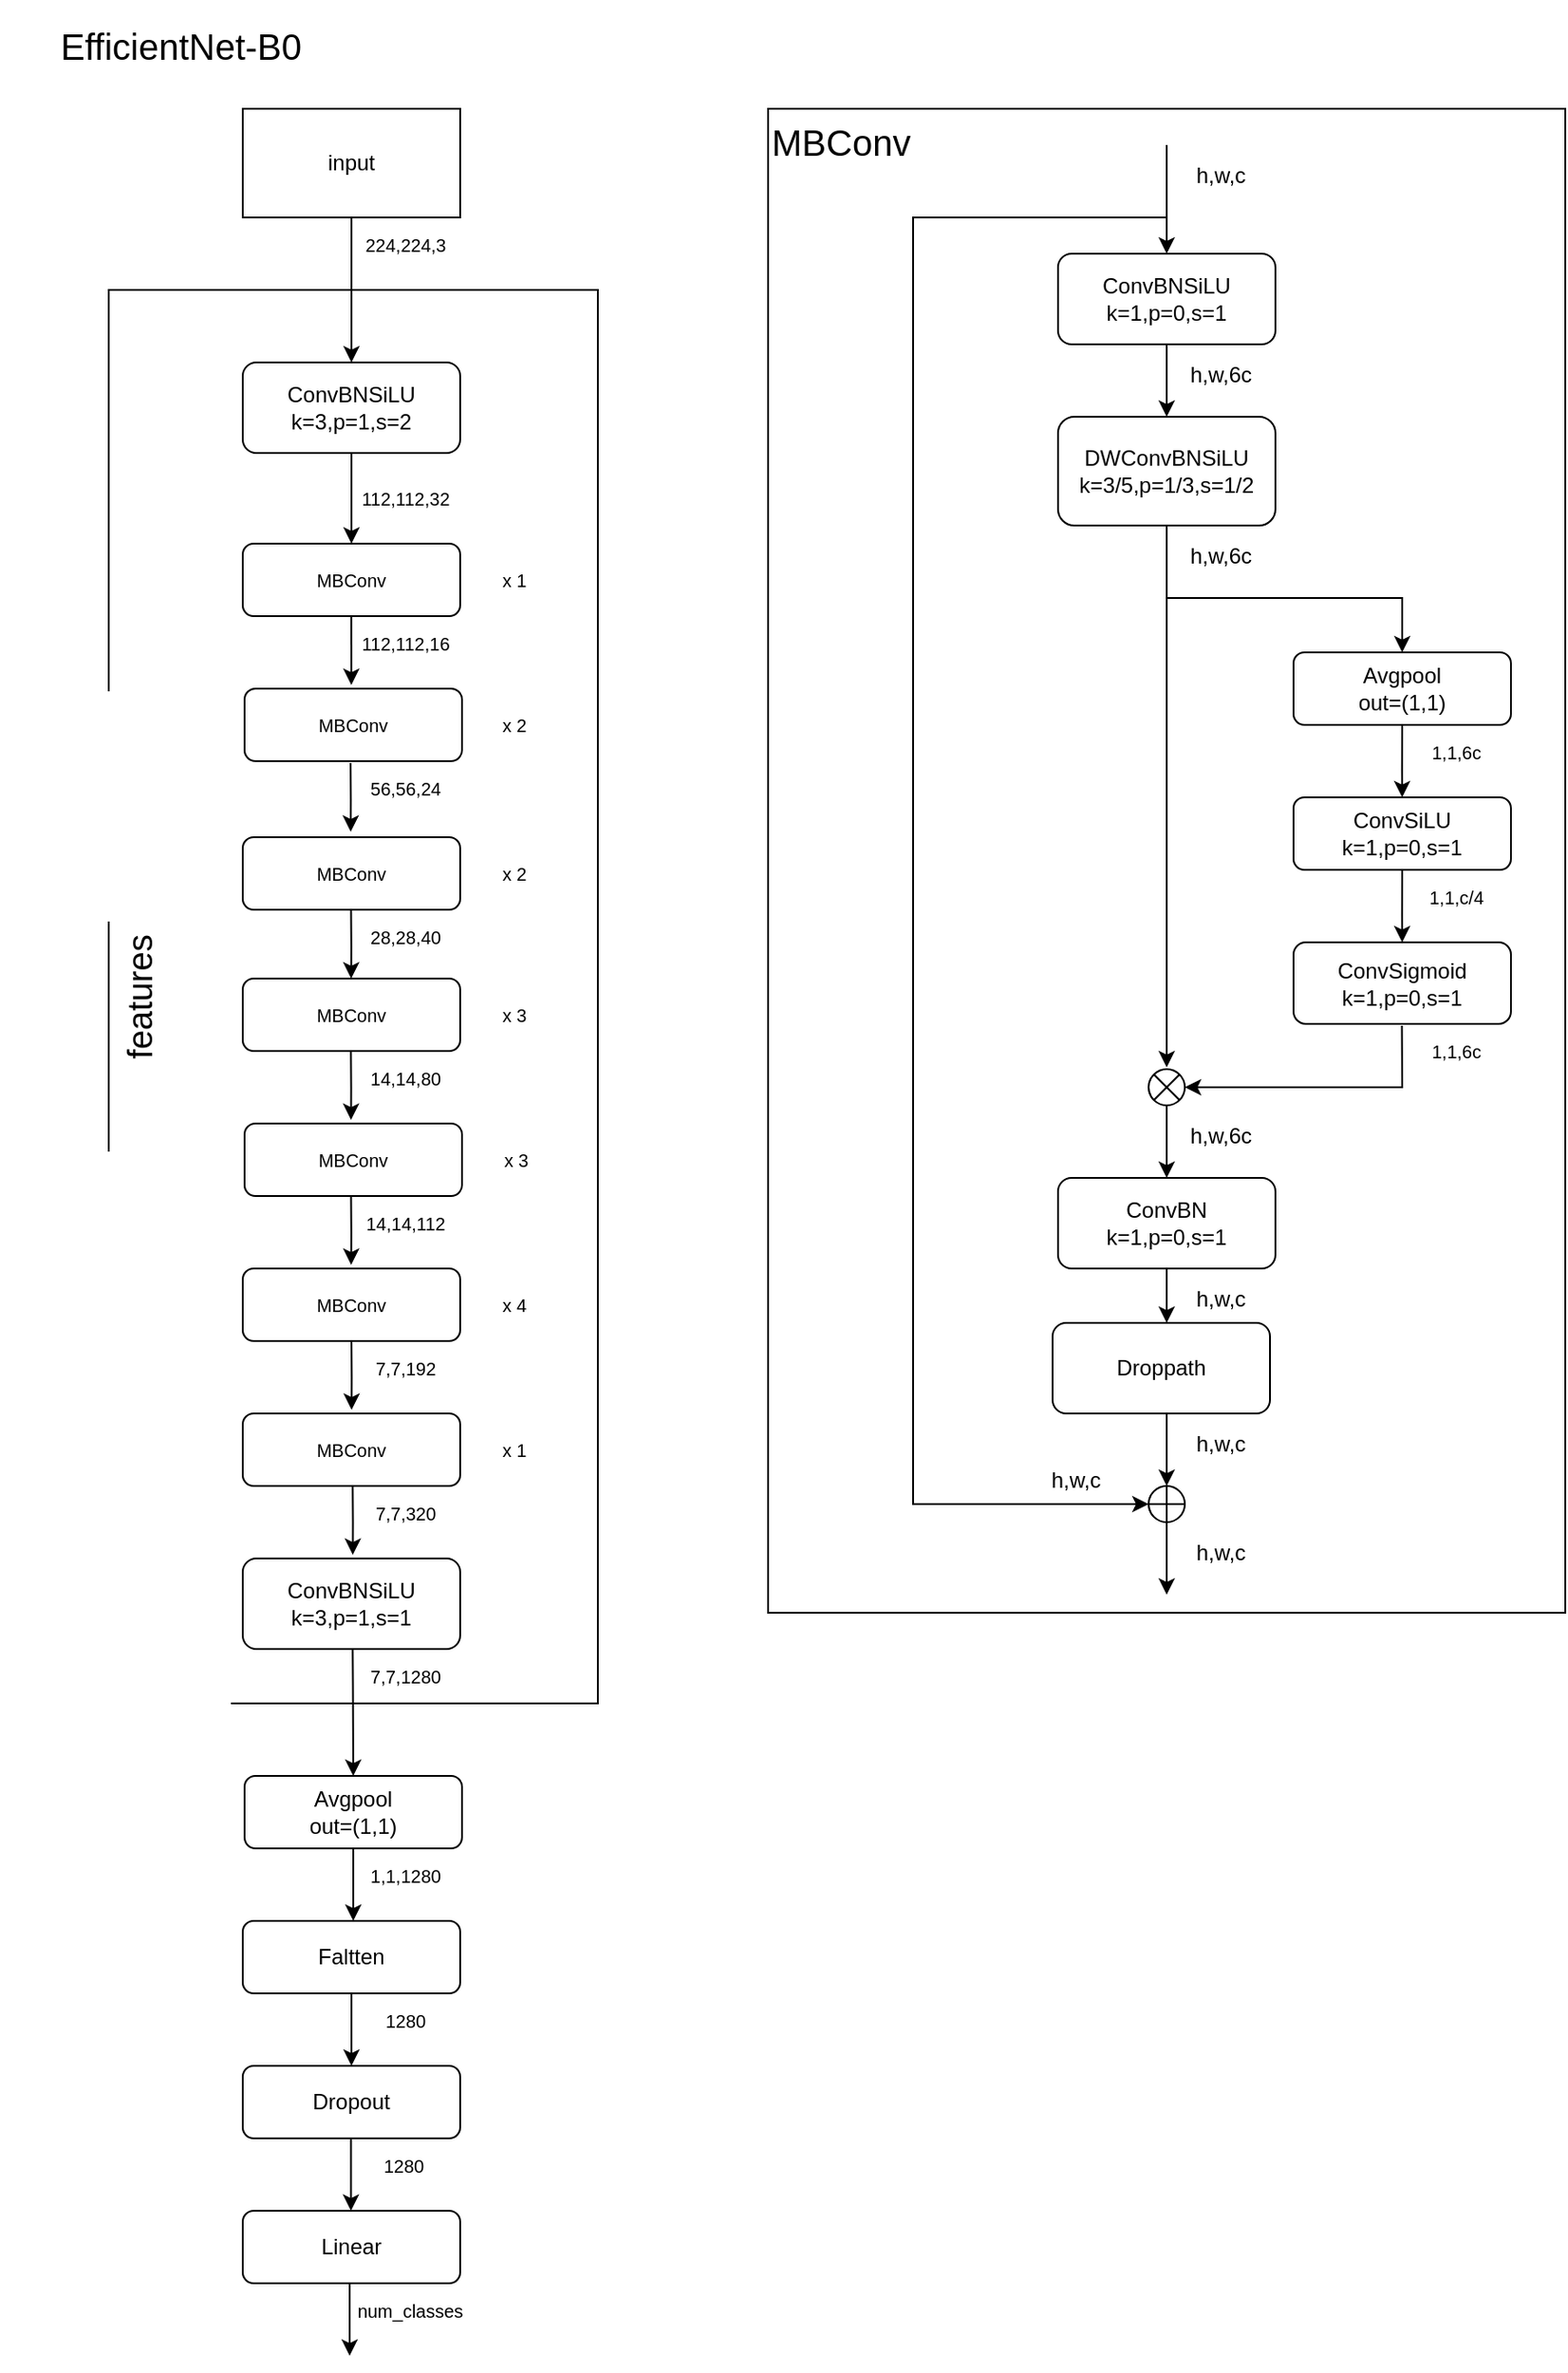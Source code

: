 <mxfile version="17.4.2" type="device"><diagram id="C5RBs43oDa-KdzZeNtuy" name="Page-1"><mxGraphModel dx="1133" dy="1409" grid="1" gridSize="10" guides="1" tooltips="1" connect="1" arrows="1" fold="1" page="1" pageScale="1" pageWidth="827" pageHeight="1169" math="1" shadow="0"><root><mxCell id="WIyWlLk6GJQsqaUBKTNV-0"/><mxCell id="WIyWlLk6GJQsqaUBKTNV-1" parent="WIyWlLk6GJQsqaUBKTNV-0"/><mxCell id="gpYYSiyp2XviQJiaGFK0-94" value="&lt;font style=&quot;font-size: 20px&quot;&gt;MBConv&lt;/font&gt;" style="rounded=0;whiteSpace=wrap;html=1;labelBackgroundColor=none;fontSize=12;fillColor=none;align=left;verticalAlign=top;" parent="WIyWlLk6GJQsqaUBKTNV-1" vertex="1"><mxGeometry x="414" y="40" width="440" height="830" as="geometry"/></mxCell><mxCell id="gpYYSiyp2XviQJiaGFK0-39" value="&lt;font style=&quot;font-size: 19px&quot;&gt;features&lt;/font&gt;" style="rounded=0;whiteSpace=wrap;html=1;fontSize=10;labelBackgroundColor=none;fillColor=none;align=center;verticalAlign=top;horizontal=0;" parent="WIyWlLk6GJQsqaUBKTNV-1" vertex="1"><mxGeometry x="50" y="140" width="270" height="780" as="geometry"/></mxCell><mxCell id="gpYYSiyp2XviQJiaGFK0-0" value="&lt;font style=&quot;font-size: 12px&quot;&gt;input&lt;/font&gt;" style="rounded=0;whiteSpace=wrap;html=1;" parent="WIyWlLk6GJQsqaUBKTNV-1" vertex="1"><mxGeometry x="124" y="40" width="120" height="60" as="geometry"/></mxCell><mxCell id="gpYYSiyp2XviQJiaGFK0-1" value="ConvBNSiLU&lt;br&gt;k=3,p=1,s=2" style="rounded=1;whiteSpace=wrap;html=1;fontSize=12;" parent="WIyWlLk6GJQsqaUBKTNV-1" vertex="1"><mxGeometry x="124" y="180" width="120" height="50" as="geometry"/></mxCell><mxCell id="gpYYSiyp2XviQJiaGFK0-2" value="" style="endArrow=classic;html=1;rounded=0;fontSize=12;exitX=0.5;exitY=1;exitDx=0;exitDy=0;entryX=0.5;entryY=0;entryDx=0;entryDy=0;" parent="WIyWlLk6GJQsqaUBKTNV-1" source="gpYYSiyp2XviQJiaGFK0-0" target="gpYYSiyp2XviQJiaGFK0-1" edge="1"><mxGeometry width="50" height="50" relative="1" as="geometry"><mxPoint x="304" y="210" as="sourcePoint"/><mxPoint x="354" y="160" as="targetPoint"/></mxGeometry></mxCell><mxCell id="gpYYSiyp2XviQJiaGFK0-3" value="224,224,3" style="text;html=1;strokeColor=none;fillColor=none;align=center;verticalAlign=middle;whiteSpace=wrap;rounded=0;fontSize=10;" parent="WIyWlLk6GJQsqaUBKTNV-1" vertex="1"><mxGeometry x="184" y="100" width="60" height="30" as="geometry"/></mxCell><mxCell id="gpYYSiyp2XviQJiaGFK0-6" value="MBConv" style="rounded=1;whiteSpace=wrap;html=1;fontSize=10;" parent="WIyWlLk6GJQsqaUBKTNV-1" vertex="1"><mxGeometry x="124" y="280" width="120" height="40" as="geometry"/></mxCell><mxCell id="gpYYSiyp2XviQJiaGFK0-7" value="x 1" style="text;html=1;strokeColor=none;fillColor=none;align=center;verticalAlign=middle;whiteSpace=wrap;rounded=0;fontSize=10;" parent="WIyWlLk6GJQsqaUBKTNV-1" vertex="1"><mxGeometry x="244" y="285" width="60" height="30" as="geometry"/></mxCell><mxCell id="gpYYSiyp2XviQJiaGFK0-9" value="x 2" style="text;html=1;strokeColor=none;fillColor=none;align=center;verticalAlign=middle;whiteSpace=wrap;rounded=0;fontSize=10;" parent="WIyWlLk6GJQsqaUBKTNV-1" vertex="1"><mxGeometry x="244" y="365" width="60" height="30" as="geometry"/></mxCell><mxCell id="gpYYSiyp2XviQJiaGFK0-11" value="x 2" style="text;html=1;strokeColor=none;fillColor=none;align=center;verticalAlign=middle;whiteSpace=wrap;rounded=0;fontSize=10;" parent="WIyWlLk6GJQsqaUBKTNV-1" vertex="1"><mxGeometry x="244" y="447" width="60" height="30" as="geometry"/></mxCell><mxCell id="gpYYSiyp2XviQJiaGFK0-13" value="x 3" style="text;html=1;strokeColor=none;fillColor=none;align=center;verticalAlign=middle;whiteSpace=wrap;rounded=0;fontSize=10;" parent="WIyWlLk6GJQsqaUBKTNV-1" vertex="1"><mxGeometry x="244" y="525" width="60" height="30" as="geometry"/></mxCell><mxCell id="gpYYSiyp2XviQJiaGFK0-15" value="x 3" style="text;html=1;strokeColor=none;fillColor=none;align=center;verticalAlign=middle;whiteSpace=wrap;rounded=0;fontSize=10;" parent="WIyWlLk6GJQsqaUBKTNV-1" vertex="1"><mxGeometry x="245" y="605" width="60" height="30" as="geometry"/></mxCell><mxCell id="gpYYSiyp2XviQJiaGFK0-17" value="x 4" style="text;html=1;strokeColor=none;fillColor=none;align=center;verticalAlign=middle;whiteSpace=wrap;rounded=0;fontSize=10;" parent="WIyWlLk6GJQsqaUBKTNV-1" vertex="1"><mxGeometry x="244" y="685" width="60" height="30" as="geometry"/></mxCell><mxCell id="gpYYSiyp2XviQJiaGFK0-19" value="x 1" style="text;html=1;strokeColor=none;fillColor=none;align=center;verticalAlign=middle;whiteSpace=wrap;rounded=0;fontSize=10;" parent="WIyWlLk6GJQsqaUBKTNV-1" vertex="1"><mxGeometry x="244" y="765" width="60" height="30" as="geometry"/></mxCell><mxCell id="gpYYSiyp2XviQJiaGFK0-20" value="" style="endArrow=classic;html=1;rounded=0;fontSize=10;exitX=0.5;exitY=1;exitDx=0;exitDy=0;entryX=0.5;entryY=0;entryDx=0;entryDy=0;" parent="WIyWlLk6GJQsqaUBKTNV-1" source="gpYYSiyp2XviQJiaGFK0-1" target="gpYYSiyp2XviQJiaGFK0-6" edge="1"><mxGeometry width="50" height="50" relative="1" as="geometry"><mxPoint x="144" y="300" as="sourcePoint"/><mxPoint x="194" y="250" as="targetPoint"/></mxGeometry></mxCell><mxCell id="gpYYSiyp2XviQJiaGFK0-23" value="" style="endArrow=classic;html=1;rounded=0;fontSize=10;exitX=0.5;exitY=1;exitDx=0;exitDy=0;" parent="WIyWlLk6GJQsqaUBKTNV-1" edge="1"><mxGeometry width="50" height="50" relative="1" as="geometry"><mxPoint x="183.86" y="320" as="sourcePoint"/><mxPoint x="183.938" y="358" as="targetPoint"/></mxGeometry></mxCell><mxCell id="gpYYSiyp2XviQJiaGFK0-24" value="" style="endArrow=classic;html=1;rounded=0;fontSize=10;exitX=0.5;exitY=1;exitDx=0;exitDy=0;" parent="WIyWlLk6GJQsqaUBKTNV-1" edge="1"><mxGeometry width="50" height="50" relative="1" as="geometry"><mxPoint x="183.51" y="401" as="sourcePoint"/><mxPoint x="183.588" y="439" as="targetPoint"/><Array as="points"><mxPoint x="183.65" y="421"/></Array></mxGeometry></mxCell><mxCell id="gpYYSiyp2XviQJiaGFK0-25" value="" style="endArrow=classic;html=1;rounded=0;fontSize=10;exitX=0.5;exitY=1;exitDx=0;exitDy=0;" parent="WIyWlLk6GJQsqaUBKTNV-1" edge="1"><mxGeometry width="50" height="50" relative="1" as="geometry"><mxPoint x="183.76" y="482" as="sourcePoint"/><mxPoint x="183.838" y="520" as="targetPoint"/><Array as="points"><mxPoint x="183.9" y="502"/></Array></mxGeometry></mxCell><mxCell id="gpYYSiyp2XviQJiaGFK0-26" value="" style="endArrow=classic;html=1;rounded=0;fontSize=10;exitX=0.5;exitY=1;exitDx=0;exitDy=0;" parent="WIyWlLk6GJQsqaUBKTNV-1" edge="1"><mxGeometry width="50" height="50" relative="1" as="geometry"><mxPoint x="183.68" y="560" as="sourcePoint"/><mxPoint x="183.758" y="598" as="targetPoint"/><Array as="points"><mxPoint x="183.82" y="580"/></Array></mxGeometry></mxCell><mxCell id="gpYYSiyp2XviQJiaGFK0-27" value="" style="endArrow=classic;html=1;rounded=0;fontSize=10;exitX=0.5;exitY=1;exitDx=0;exitDy=0;" parent="WIyWlLk6GJQsqaUBKTNV-1" edge="1"><mxGeometry width="50" height="50" relative="1" as="geometry"><mxPoint x="183.76" y="640" as="sourcePoint"/><mxPoint x="183.838" y="678.0" as="targetPoint"/><Array as="points"><mxPoint x="183.9" y="660"/></Array></mxGeometry></mxCell><mxCell id="gpYYSiyp2XviQJiaGFK0-28" value="" style="endArrow=classic;html=1;rounded=0;fontSize=10;exitX=0.5;exitY=1;exitDx=0;exitDy=0;" parent="WIyWlLk6GJQsqaUBKTNV-1" edge="1"><mxGeometry width="50" height="50" relative="1" as="geometry"><mxPoint x="184.0" y="720" as="sourcePoint"/><mxPoint x="184.078" y="758.0" as="targetPoint"/><Array as="points"><mxPoint x="184.14" y="740"/></Array></mxGeometry></mxCell><mxCell id="gpYYSiyp2XviQJiaGFK0-30" value="112,112,32" style="text;html=1;strokeColor=none;fillColor=none;align=center;verticalAlign=middle;whiteSpace=wrap;rounded=0;fontSize=10;" parent="WIyWlLk6GJQsqaUBKTNV-1" vertex="1"><mxGeometry x="184" y="240" width="60" height="30" as="geometry"/></mxCell><mxCell id="gpYYSiyp2XviQJiaGFK0-31" value="112,112,16" style="text;html=1;strokeColor=none;fillColor=none;align=center;verticalAlign=middle;whiteSpace=wrap;rounded=0;fontSize=10;" parent="WIyWlLk6GJQsqaUBKTNV-1" vertex="1"><mxGeometry x="184" y="320" width="60" height="30" as="geometry"/></mxCell><mxCell id="gpYYSiyp2XviQJiaGFK0-32" value="56,56,24" style="text;html=1;strokeColor=none;fillColor=none;align=center;verticalAlign=middle;whiteSpace=wrap;rounded=0;fontSize=10;" parent="WIyWlLk6GJQsqaUBKTNV-1" vertex="1"><mxGeometry x="184" y="400" width="60" height="30" as="geometry"/></mxCell><mxCell id="gpYYSiyp2XviQJiaGFK0-33" value="28,28,40" style="text;html=1;strokeColor=none;fillColor=none;align=center;verticalAlign=middle;whiteSpace=wrap;rounded=0;fontSize=10;" parent="WIyWlLk6GJQsqaUBKTNV-1" vertex="1"><mxGeometry x="184" y="482" width="60" height="30" as="geometry"/></mxCell><mxCell id="gpYYSiyp2XviQJiaGFK0-34" value="14,14,80" style="text;html=1;strokeColor=none;fillColor=none;align=center;verticalAlign=middle;whiteSpace=wrap;rounded=0;fontSize=10;" parent="WIyWlLk6GJQsqaUBKTNV-1" vertex="1"><mxGeometry x="184" y="560" width="60" height="30" as="geometry"/></mxCell><mxCell id="gpYYSiyp2XviQJiaGFK0-35" value="14,14,112" style="text;html=1;strokeColor=none;fillColor=none;align=center;verticalAlign=middle;whiteSpace=wrap;rounded=0;fontSize=10;" parent="WIyWlLk6GJQsqaUBKTNV-1" vertex="1"><mxGeometry x="184" y="640" width="60" height="30" as="geometry"/></mxCell><mxCell id="gpYYSiyp2XviQJiaGFK0-36" value="7,7,192" style="text;html=1;strokeColor=none;fillColor=none;align=center;verticalAlign=middle;whiteSpace=wrap;rounded=0;fontSize=10;" parent="WIyWlLk6GJQsqaUBKTNV-1" vertex="1"><mxGeometry x="184" y="720" width="60" height="30" as="geometry"/></mxCell><mxCell id="gpYYSiyp2XviQJiaGFK0-37" value="7,7,320" style="text;html=1;strokeColor=none;fillColor=none;align=center;verticalAlign=middle;whiteSpace=wrap;rounded=0;fontSize=10;" parent="WIyWlLk6GJQsqaUBKTNV-1" vertex="1"><mxGeometry x="184" y="800" width="60" height="30" as="geometry"/></mxCell><mxCell id="gpYYSiyp2XviQJiaGFK0-40" value="MBConv" style="rounded=1;whiteSpace=wrap;html=1;fontSize=10;" parent="WIyWlLk6GJQsqaUBKTNV-1" vertex="1"><mxGeometry x="125" y="360" width="120" height="40" as="geometry"/></mxCell><mxCell id="gpYYSiyp2XviQJiaGFK0-41" value="MBConv" style="rounded=1;whiteSpace=wrap;html=1;fontSize=10;" parent="WIyWlLk6GJQsqaUBKTNV-1" vertex="1"><mxGeometry x="124" y="442" width="120" height="40" as="geometry"/></mxCell><mxCell id="gpYYSiyp2XviQJiaGFK0-42" value="MBConv" style="rounded=1;whiteSpace=wrap;html=1;fontSize=10;" parent="WIyWlLk6GJQsqaUBKTNV-1" vertex="1"><mxGeometry x="124" y="520" width="120" height="40" as="geometry"/></mxCell><mxCell id="gpYYSiyp2XviQJiaGFK0-43" value="MBConv" style="rounded=1;whiteSpace=wrap;html=1;fontSize=10;" parent="WIyWlLk6GJQsqaUBKTNV-1" vertex="1"><mxGeometry x="125" y="600" width="120" height="40" as="geometry"/></mxCell><mxCell id="gpYYSiyp2XviQJiaGFK0-44" value="MBConv" style="rounded=1;whiteSpace=wrap;html=1;fontSize=10;" parent="WIyWlLk6GJQsqaUBKTNV-1" vertex="1"><mxGeometry x="124" y="680" width="120" height="40" as="geometry"/></mxCell><mxCell id="gpYYSiyp2XviQJiaGFK0-45" value="MBConv" style="rounded=1;whiteSpace=wrap;html=1;fontSize=10;" parent="WIyWlLk6GJQsqaUBKTNV-1" vertex="1"><mxGeometry x="124" y="760" width="120" height="40" as="geometry"/></mxCell><mxCell id="gpYYSiyp2XviQJiaGFK0-47" value="ConvBNSiLU&lt;br&gt;k=1,p=0,s=1" style="rounded=1;whiteSpace=wrap;html=1;fontSize=12;" parent="WIyWlLk6GJQsqaUBKTNV-1" vertex="1"><mxGeometry x="574" y="120" width="120" height="50" as="geometry"/></mxCell><mxCell id="gpYYSiyp2XviQJiaGFK0-48" value="" style="endArrow=classic;html=1;rounded=0;fontSize=19;entryX=0.5;entryY=0;entryDx=0;entryDy=0;" parent="WIyWlLk6GJQsqaUBKTNV-1" target="gpYYSiyp2XviQJiaGFK0-47" edge="1"><mxGeometry width="50" height="50" relative="1" as="geometry"><mxPoint x="634" y="60" as="sourcePoint"/><mxPoint x="594" y="80" as="targetPoint"/></mxGeometry></mxCell><mxCell id="gpYYSiyp2XviQJiaGFK0-49" value="&lt;span style=&quot;font-size: 12px&quot;&gt;h,w,c&lt;/span&gt;" style="text;html=1;strokeColor=none;fillColor=none;align=center;verticalAlign=middle;whiteSpace=wrap;rounded=0;labelBackgroundColor=none;fontSize=19;" parent="WIyWlLk6GJQsqaUBKTNV-1" vertex="1"><mxGeometry x="634" y="60" width="60" height="30" as="geometry"/></mxCell><mxCell id="gpYYSiyp2XviQJiaGFK0-50" value="DWConvBNSiLU&lt;br&gt;k=3/5,p=1/3,s=1/2" style="rounded=1;whiteSpace=wrap;html=1;fontSize=12;" parent="WIyWlLk6GJQsqaUBKTNV-1" vertex="1"><mxGeometry x="574" y="210" width="120" height="60" as="geometry"/></mxCell><mxCell id="gpYYSiyp2XviQJiaGFK0-51" value="" style="endArrow=classic;html=1;rounded=0;fontSize=19;" parent="WIyWlLk6GJQsqaUBKTNV-1" edge="1"><mxGeometry width="50" height="50" relative="1" as="geometry"><mxPoint x="634" y="170" as="sourcePoint"/><mxPoint x="634" y="210" as="targetPoint"/></mxGeometry></mxCell><mxCell id="gpYYSiyp2XviQJiaGFK0-53" value="&lt;span style=&quot;font-size: 12px&quot;&gt;h,w,6c&lt;/span&gt;" style="text;html=1;strokeColor=none;fillColor=none;align=center;verticalAlign=middle;whiteSpace=wrap;rounded=0;labelBackgroundColor=none;fontSize=19;" parent="WIyWlLk6GJQsqaUBKTNV-1" vertex="1"><mxGeometry x="634" y="170" width="60" height="30" as="geometry"/></mxCell><mxCell id="gpYYSiyp2XviQJiaGFK0-55" value="&lt;span style=&quot;font-size: 12px&quot;&gt;h,w,6c&lt;/span&gt;" style="text;html=1;strokeColor=none;fillColor=none;align=center;verticalAlign=middle;whiteSpace=wrap;rounded=0;labelBackgroundColor=none;fontSize=19;" parent="WIyWlLk6GJQsqaUBKTNV-1" vertex="1"><mxGeometry x="634" y="270" width="60" height="30" as="geometry"/></mxCell><mxCell id="gpYYSiyp2XviQJiaGFK0-57" value="" style="endArrow=classic;html=1;rounded=0;fontSize=12;entryX=0.5;entryY=0;entryDx=0;entryDy=0;" parent="WIyWlLk6GJQsqaUBKTNV-1" target="gpYYSiyp2XviQJiaGFK0-58" edge="1"><mxGeometry width="50" height="50" relative="1" as="geometry"><mxPoint x="634" y="310" as="sourcePoint"/><mxPoint x="744" y="310" as="targetPoint"/><Array as="points"><mxPoint x="764" y="310"/></Array></mxGeometry></mxCell><mxCell id="gpYYSiyp2XviQJiaGFK0-58" value="Avgpool&lt;br&gt;out=(1,1)" style="rounded=1;whiteSpace=wrap;html=1;fontSize=12;" parent="WIyWlLk6GJQsqaUBKTNV-1" vertex="1"><mxGeometry x="704" y="340" width="120" height="40" as="geometry"/></mxCell><mxCell id="gpYYSiyp2XviQJiaGFK0-61" value="" style="endArrow=classic;html=1;rounded=0;fontSize=19;endFill=1;entryX=0.5;entryY=-0.05;entryDx=0;entryDy=0;entryPerimeter=0;strokeWidth=1;" parent="WIyWlLk6GJQsqaUBKTNV-1" target="gpYYSiyp2XviQJiaGFK0-81" edge="1"><mxGeometry width="50" height="50" relative="1" as="geometry"><mxPoint x="634" y="270" as="sourcePoint"/><mxPoint x="634" y="525" as="targetPoint"/></mxGeometry></mxCell><mxCell id="gpYYSiyp2XviQJiaGFK0-64" value="ConvSiLU&lt;br&gt;k=1,p=0,s=1" style="rounded=1;whiteSpace=wrap;html=1;fontSize=12;" parent="WIyWlLk6GJQsqaUBKTNV-1" vertex="1"><mxGeometry x="704" y="420" width="120" height="40" as="geometry"/></mxCell><mxCell id="gpYYSiyp2XviQJiaGFK0-70" value="1,1,6c" style="text;html=1;strokeColor=none;fillColor=none;align=center;verticalAlign=middle;whiteSpace=wrap;rounded=0;fontSize=10;" parent="WIyWlLk6GJQsqaUBKTNV-1" vertex="1"><mxGeometry x="764" y="380" width="60" height="30" as="geometry"/></mxCell><mxCell id="gpYYSiyp2XviQJiaGFK0-71" value="" style="endArrow=classic;html=1;rounded=0;fontSize=10;exitX=0.5;exitY=1;exitDx=0;exitDy=0;" parent="WIyWlLk6GJQsqaUBKTNV-1" source="gpYYSiyp2XviQJiaGFK0-64" edge="1"><mxGeometry width="50" height="50" relative="1" as="geometry"><mxPoint x="763.76" y="465" as="sourcePoint"/><mxPoint x="764" y="500" as="targetPoint"/><Array as="points"><mxPoint x="763.9" y="485"/></Array></mxGeometry></mxCell><mxCell id="gpYYSiyp2XviQJiaGFK0-72" value="1,1,c/4" style="text;html=1;strokeColor=none;fillColor=none;align=center;verticalAlign=middle;whiteSpace=wrap;rounded=0;fontSize=10;" parent="WIyWlLk6GJQsqaUBKTNV-1" vertex="1"><mxGeometry x="764" y="460" width="60" height="30" as="geometry"/></mxCell><mxCell id="gpYYSiyp2XviQJiaGFK0-73" value="ConvSigmoid&lt;br&gt;k=1,p=0,s=1" style="rounded=1;whiteSpace=wrap;html=1;fontSize=12;" parent="WIyWlLk6GJQsqaUBKTNV-1" vertex="1"><mxGeometry x="704" y="500" width="120" height="45" as="geometry"/></mxCell><mxCell id="gpYYSiyp2XviQJiaGFK0-74" value="" style="endArrow=classic;html=1;rounded=0;fontSize=10;exitX=0.5;exitY=1;exitDx=0;exitDy=0;endFill=1;entryX=1;entryY=0.5;entryDx=0;entryDy=0;entryPerimeter=0;" parent="WIyWlLk6GJQsqaUBKTNV-1" target="gpYYSiyp2XviQJiaGFK0-81" edge="1"><mxGeometry width="50" height="50" relative="1" as="geometry"><mxPoint x="763.81" y="546.0" as="sourcePoint"/><mxPoint x="664" y="580" as="targetPoint"/><Array as="points"><mxPoint x="764" y="580"/></Array></mxGeometry></mxCell><mxCell id="gpYYSiyp2XviQJiaGFK0-75" value="1,1,6c" style="text;html=1;strokeColor=none;fillColor=none;align=center;verticalAlign=middle;whiteSpace=wrap;rounded=0;fontSize=10;" parent="WIyWlLk6GJQsqaUBKTNV-1" vertex="1"><mxGeometry x="764" y="545" width="60" height="30" as="geometry"/></mxCell><mxCell id="gpYYSiyp2XviQJiaGFK0-77" value="" style="endArrow=classic;html=1;rounded=0;fontSize=10;exitX=0.5;exitY=1;exitDx=0;exitDy=0;" parent="WIyWlLk6GJQsqaUBKTNV-1" edge="1"><mxGeometry width="50" height="50" relative="1" as="geometry"><mxPoint x="763.99" y="380" as="sourcePoint"/><mxPoint x="763.99" y="420" as="targetPoint"/><Array as="points"><mxPoint x="763.89" y="405"/></Array></mxGeometry></mxCell><mxCell id="gpYYSiyp2XviQJiaGFK0-81" value="" style="verticalLabelPosition=bottom;verticalAlign=top;html=1;shape=mxgraph.flowchart.or;labelBackgroundColor=none;fontSize=12;fillColor=none;" parent="WIyWlLk6GJQsqaUBKTNV-1" vertex="1"><mxGeometry x="624" y="570" width="20" height="20" as="geometry"/></mxCell><mxCell id="gpYYSiyp2XviQJiaGFK0-82" value="&lt;span style=&quot;font-size: 12px&quot;&gt;h,w,6c&lt;/span&gt;" style="text;html=1;strokeColor=none;fillColor=none;align=center;verticalAlign=middle;whiteSpace=wrap;rounded=0;labelBackgroundColor=none;fontSize=19;" parent="WIyWlLk6GJQsqaUBKTNV-1" vertex="1"><mxGeometry x="634" y="590" width="60" height="30" as="geometry"/></mxCell><mxCell id="gpYYSiyp2XviQJiaGFK0-83" value="" style="endArrow=classic;html=1;rounded=0;fontSize=12;exitX=0.5;exitY=1;exitDx=0;exitDy=0;exitPerimeter=0;" parent="WIyWlLk6GJQsqaUBKTNV-1" source="gpYYSiyp2XviQJiaGFK0-81" edge="1"><mxGeometry width="50" height="50" relative="1" as="geometry"><mxPoint x="654" y="590" as="sourcePoint"/><mxPoint x="634" y="630" as="targetPoint"/></mxGeometry></mxCell><mxCell id="gpYYSiyp2XviQJiaGFK0-84" value="ConvBN&lt;br&gt;k=1,p=0,s=1" style="rounded=1;whiteSpace=wrap;html=1;fontSize=12;" parent="WIyWlLk6GJQsqaUBKTNV-1" vertex="1"><mxGeometry x="574" y="630" width="120" height="50" as="geometry"/></mxCell><mxCell id="gpYYSiyp2XviQJiaGFK0-85" value="&lt;span style=&quot;font-size: 12px&quot;&gt;h,w,c&lt;/span&gt;" style="text;html=1;strokeColor=none;fillColor=none;align=center;verticalAlign=middle;whiteSpace=wrap;rounded=0;labelBackgroundColor=none;fontSize=19;" parent="WIyWlLk6GJQsqaUBKTNV-1" vertex="1"><mxGeometry x="634" y="680" width="60" height="30" as="geometry"/></mxCell><mxCell id="gpYYSiyp2XviQJiaGFK0-86" value="" style="endArrow=none;html=1;rounded=0;fontSize=12;exitX=0.5;exitY=1;exitDx=0;exitDy=0;exitPerimeter=0;endFill=0;startArrow=none;entryX=0.5;entryY=1;entryDx=0;entryDy=0;entryPerimeter=0;" parent="WIyWlLk6GJQsqaUBKTNV-1" source="gpYYSiyp2XviQJiaGFK0-89" target="gpYYSiyp2XviQJiaGFK0-89" edge="1"><mxGeometry width="50" height="50" relative="1" as="geometry"><mxPoint x="634" y="680" as="sourcePoint"/><mxPoint x="634" y="760" as="targetPoint"/></mxGeometry></mxCell><mxCell id="gpYYSiyp2XviQJiaGFK0-87" value="" style="endArrow=classic;html=1;rounded=0;fontSize=12;endFill=1;" parent="WIyWlLk6GJQsqaUBKTNV-1" target="gpYYSiyp2XviQJiaGFK0-89" edge="1"><mxGeometry width="50" height="50" relative="1" as="geometry"><mxPoint x="634" y="100" as="sourcePoint"/><mxPoint x="584" y="780" as="targetPoint"/><Array as="points"><mxPoint x="494" y="100"/><mxPoint x="494" y="810"/></Array></mxGeometry></mxCell><mxCell id="gpYYSiyp2XviQJiaGFK0-89" value="" style="verticalLabelPosition=bottom;verticalAlign=top;html=1;shape=mxgraph.flowchart.summing_function;labelBackgroundColor=none;fontSize=12;fillColor=none;" parent="WIyWlLk6GJQsqaUBKTNV-1" vertex="1"><mxGeometry x="624" y="800" width="20" height="20" as="geometry"/></mxCell><mxCell id="gpYYSiyp2XviQJiaGFK0-90" value="" style="endArrow=classic;html=1;rounded=0;fontSize=12;exitX=0.5;exitY=1;exitDx=0;exitDy=0;exitPerimeter=0;endFill=1;" parent="WIyWlLk6GJQsqaUBKTNV-1" edge="1"><mxGeometry width="50" height="50" relative="1" as="geometry"><mxPoint x="634" y="680" as="sourcePoint"/><mxPoint x="634" y="710" as="targetPoint"/></mxGeometry></mxCell><mxCell id="gpYYSiyp2XviQJiaGFK0-91" value="" style="endArrow=classic;html=1;rounded=0;fontSize=12;endFill=1;" parent="WIyWlLk6GJQsqaUBKTNV-1" edge="1"><mxGeometry width="50" height="50" relative="1" as="geometry"><mxPoint x="634" y="820" as="sourcePoint"/><mxPoint x="634" y="860" as="targetPoint"/></mxGeometry></mxCell><mxCell id="gpYYSiyp2XviQJiaGFK0-92" value="&lt;span style=&quot;font-size: 12px&quot;&gt;h,w,c&lt;/span&gt;" style="text;html=1;strokeColor=none;fillColor=none;align=center;verticalAlign=middle;whiteSpace=wrap;rounded=0;labelBackgroundColor=none;fontSize=19;" parent="WIyWlLk6GJQsqaUBKTNV-1" vertex="1"><mxGeometry x="554" y="780" width="60" height="30" as="geometry"/></mxCell><mxCell id="gpYYSiyp2XviQJiaGFK0-93" value="&lt;span style=&quot;font-size: 12px&quot;&gt;h,w,c&lt;/span&gt;" style="text;html=1;strokeColor=none;fillColor=none;align=center;verticalAlign=middle;whiteSpace=wrap;rounded=0;labelBackgroundColor=none;fontSize=19;" parent="WIyWlLk6GJQsqaUBKTNV-1" vertex="1"><mxGeometry x="634" y="820" width="60" height="30" as="geometry"/></mxCell><mxCell id="gpYYSiyp2XviQJiaGFK0-95" value="Avgpool&lt;br&gt;out=(1,1)" style="rounded=1;whiteSpace=wrap;html=1;fontSize=12;" parent="WIyWlLk6GJQsqaUBKTNV-1" vertex="1"><mxGeometry x="125" y="960" width="120" height="40" as="geometry"/></mxCell><mxCell id="gpYYSiyp2XviQJiaGFK0-96" value="1,1,1280" style="text;html=1;strokeColor=none;fillColor=none;align=center;verticalAlign=middle;whiteSpace=wrap;rounded=0;fontSize=10;" parent="WIyWlLk6GJQsqaUBKTNV-1" vertex="1"><mxGeometry x="184" y="1000" width="60" height="30" as="geometry"/></mxCell><mxCell id="gpYYSiyp2XviQJiaGFK0-98" value="ConvBNSiLU&lt;br&gt;k=3,p=1,s=1&lt;br&gt;" style="rounded=1;whiteSpace=wrap;html=1;fontSize=12;" parent="WIyWlLk6GJQsqaUBKTNV-1" vertex="1"><mxGeometry x="124" y="840" width="120" height="50" as="geometry"/></mxCell><mxCell id="gpYYSiyp2XviQJiaGFK0-99" value="" style="endArrow=classic;html=1;rounded=0;fontSize=10;exitX=0.5;exitY=1;exitDx=0;exitDy=0;" parent="WIyWlLk6GJQsqaUBKTNV-1" edge="1"><mxGeometry width="50" height="50" relative="1" as="geometry"><mxPoint x="184.66" y="800" as="sourcePoint"/><mxPoint x="184.738" y="838.0" as="targetPoint"/><Array as="points"><mxPoint x="184.8" y="820"/></Array></mxGeometry></mxCell><mxCell id="gpYYSiyp2XviQJiaGFK0-104" value="7,7,1280" style="text;html=1;strokeColor=none;fillColor=none;align=center;verticalAlign=middle;whiteSpace=wrap;rounded=0;fontSize=10;" parent="WIyWlLk6GJQsqaUBKTNV-1" vertex="1"><mxGeometry x="184" y="890" width="60" height="30" as="geometry"/></mxCell><mxCell id="gpYYSiyp2XviQJiaGFK0-105" value="" style="endArrow=classic;html=1;rounded=0;fontSize=10;exitX=0.5;exitY=1;exitDx=0;exitDy=0;" parent="WIyWlLk6GJQsqaUBKTNV-1" edge="1"><mxGeometry width="50" height="50" relative="1" as="geometry"><mxPoint x="184.66" y="890" as="sourcePoint"/><mxPoint x="185" y="960" as="targetPoint"/><Array as="points"><mxPoint x="184.8" y="910"/></Array></mxGeometry></mxCell><mxCell id="gpYYSiyp2XviQJiaGFK0-106" value="" style="endArrow=classic;html=1;rounded=0;fontSize=20;strokeWidth=1;exitX=0.5;exitY=1;exitDx=0;exitDy=0;" parent="WIyWlLk6GJQsqaUBKTNV-1" source="gpYYSiyp2XviQJiaGFK0-95" edge="1"><mxGeometry width="50" height="50" relative="1" as="geometry"><mxPoint x="129" y="1060" as="sourcePoint"/><mxPoint x="185" y="1040" as="targetPoint"/></mxGeometry></mxCell><mxCell id="gpYYSiyp2XviQJiaGFK0-107" value="Droppath" style="rounded=1;whiteSpace=wrap;html=1;fontSize=12;" parent="WIyWlLk6GJQsqaUBKTNV-1" vertex="1"><mxGeometry x="571" y="710" width="120" height="50" as="geometry"/></mxCell><mxCell id="gpYYSiyp2XviQJiaGFK0-108" value="" style="endArrow=classic;html=1;rounded=0;fontSize=12;exitX=0.5;exitY=1;exitDx=0;exitDy=0;exitPerimeter=0;endFill=1;entryX=0.5;entryY=0;entryDx=0;entryDy=0;entryPerimeter=0;" parent="WIyWlLk6GJQsqaUBKTNV-1" target="gpYYSiyp2XviQJiaGFK0-89" edge="1"><mxGeometry width="50" height="50" relative="1" as="geometry"><mxPoint x="634.0" y="760" as="sourcePoint"/><mxPoint x="634.0" y="790" as="targetPoint"/></mxGeometry></mxCell><mxCell id="gpYYSiyp2XviQJiaGFK0-109" value="&lt;span style=&quot;font-size: 12px&quot;&gt;h,w,c&lt;/span&gt;" style="text;html=1;strokeColor=none;fillColor=none;align=center;verticalAlign=middle;whiteSpace=wrap;rounded=0;labelBackgroundColor=none;fontSize=19;" parent="WIyWlLk6GJQsqaUBKTNV-1" vertex="1"><mxGeometry x="634" y="760" width="60" height="30" as="geometry"/></mxCell><mxCell id="gpYYSiyp2XviQJiaGFK0-110" value="Dropout" style="rounded=1;whiteSpace=wrap;html=1;fontSize=12;" parent="WIyWlLk6GJQsqaUBKTNV-1" vertex="1"><mxGeometry x="124" y="1120" width="120" height="40" as="geometry"/></mxCell><mxCell id="gpYYSiyp2XviQJiaGFK0-111" value="Linear" style="rounded=1;whiteSpace=wrap;html=1;fontSize=12;" parent="WIyWlLk6GJQsqaUBKTNV-1" vertex="1"><mxGeometry x="124" y="1200" width="120" height="40" as="geometry"/></mxCell><mxCell id="gpYYSiyp2XviQJiaGFK0-113" value="1280" style="text;html=1;strokeColor=none;fillColor=none;align=center;verticalAlign=middle;whiteSpace=wrap;rounded=0;fontSize=10;" parent="WIyWlLk6GJQsqaUBKTNV-1" vertex="1"><mxGeometry x="183" y="1160" width="60" height="30" as="geometry"/></mxCell><mxCell id="gpYYSiyp2XviQJiaGFK0-116" value="" style="endArrow=classic;html=1;rounded=0;fontSize=20;strokeWidth=1;exitX=0.5;exitY=1;exitDx=0;exitDy=0;" parent="WIyWlLk6GJQsqaUBKTNV-1" edge="1"><mxGeometry width="50" height="50" relative="1" as="geometry"><mxPoint x="183" y="1240" as="sourcePoint"/><mxPoint x="183" y="1280" as="targetPoint"/></mxGeometry></mxCell><mxCell id="gpYYSiyp2XviQJiaGFK0-117" value="Faltten" style="rounded=1;whiteSpace=wrap;html=1;fontSize=12;" parent="WIyWlLk6GJQsqaUBKTNV-1" vertex="1"><mxGeometry x="124" y="1040" width="120" height="40" as="geometry"/></mxCell><mxCell id="gpYYSiyp2XviQJiaGFK0-118" value="1280" style="text;html=1;strokeColor=none;fillColor=none;align=center;verticalAlign=middle;whiteSpace=wrap;rounded=0;fontSize=10;" parent="WIyWlLk6GJQsqaUBKTNV-1" vertex="1"><mxGeometry x="184" y="1080" width="60" height="30" as="geometry"/></mxCell><mxCell id="gpYYSiyp2XviQJiaGFK0-119" value="" style="endArrow=classic;html=1;rounded=0;fontSize=20;strokeWidth=1;exitX=0.5;exitY=1;exitDx=0;exitDy=0;" parent="WIyWlLk6GJQsqaUBKTNV-1" source="gpYYSiyp2XviQJiaGFK0-117" edge="1"><mxGeometry width="50" height="50" relative="1" as="geometry"><mxPoint x="183.79" y="1090" as="sourcePoint"/><mxPoint x="184" y="1120" as="targetPoint"/></mxGeometry></mxCell><mxCell id="gpYYSiyp2XviQJiaGFK0-120" value="num_classes" style="text;html=1;strokeColor=none;fillColor=none;align=center;verticalAlign=middle;whiteSpace=wrap;rounded=0;fontSize=10;" parent="WIyWlLk6GJQsqaUBKTNV-1" vertex="1"><mxGeometry x="183" y="1240" width="67" height="30" as="geometry"/></mxCell><mxCell id="gpYYSiyp2XviQJiaGFK0-122" value="" style="endArrow=classic;html=1;rounded=0;fontSize=20;strokeWidth=1;exitX=0.5;exitY=1;exitDx=0;exitDy=0;" parent="WIyWlLk6GJQsqaUBKTNV-1" edge="1"><mxGeometry width="50" height="50" relative="1" as="geometry"><mxPoint x="183.73" y="1160" as="sourcePoint"/><mxPoint x="183.73" y="1200" as="targetPoint"/></mxGeometry></mxCell><mxCell id="gpYYSiyp2XviQJiaGFK0-123" value="EfficientNet-B0" style="text;html=1;strokeColor=none;fillColor=none;align=center;verticalAlign=middle;whiteSpace=wrap;rounded=0;labelBackgroundColor=none;fontSize=20;" parent="WIyWlLk6GJQsqaUBKTNV-1" vertex="1"><mxGeometry x="-10" y="-20" width="200" height="50" as="geometry"/></mxCell></root></mxGraphModel></diagram></mxfile>